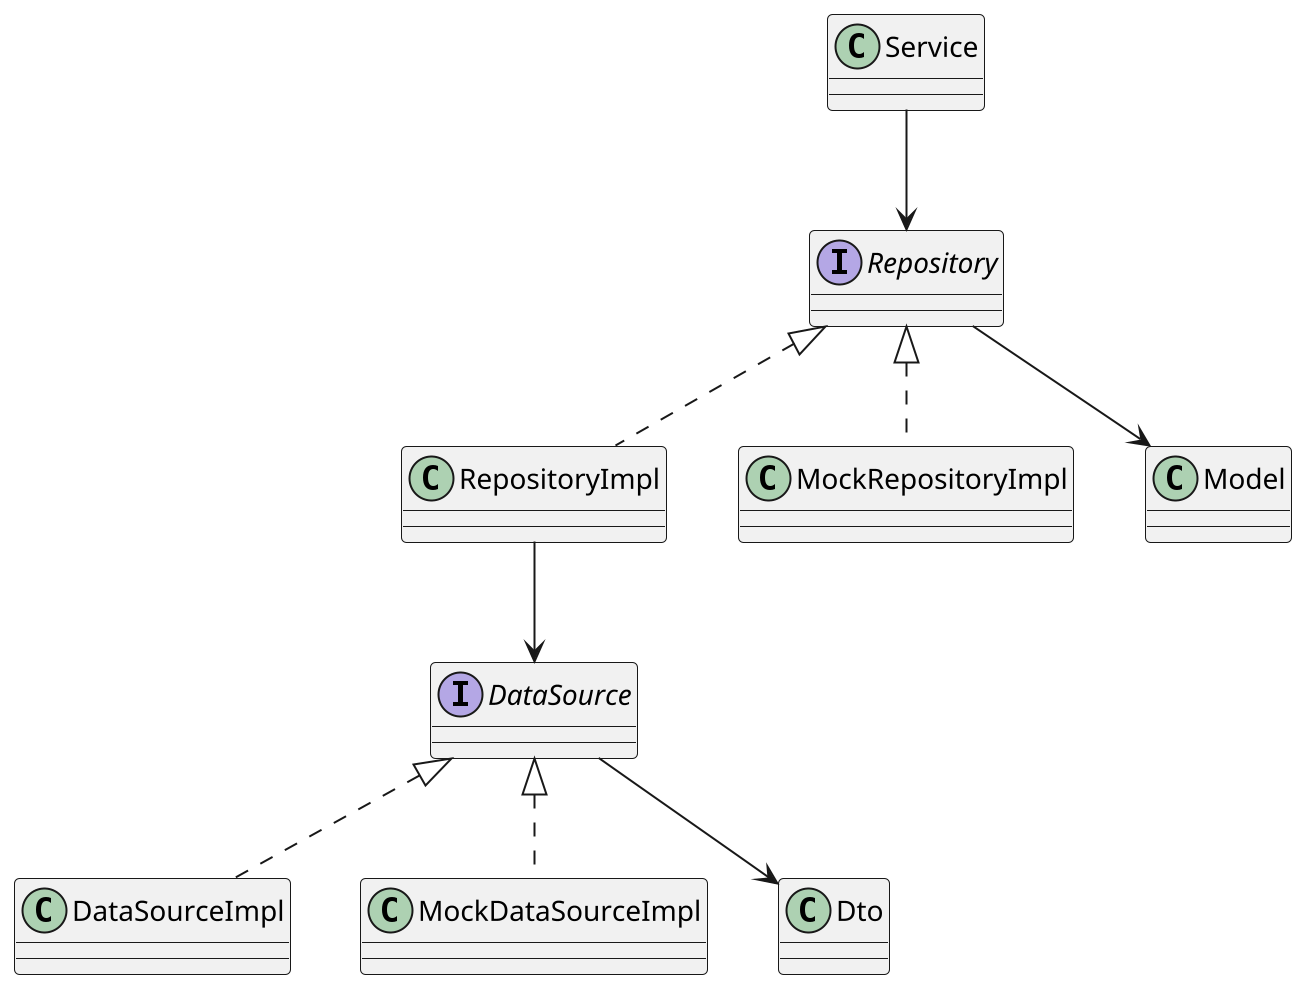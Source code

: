 @startuml
'https://plantuml.com/class-diagram

scale 2

class Service
Service --> Repository

interface Repository
class RepositoryImpl implements Repository

class MockRepositoryImpl implements Repository

interface DataSource
class DataSourceImpl implements DataSource

class MockDataSourceImpl implements DataSource

class Dto

class Model

RepositoryImpl --> DataSource
DataSource --> Dto

Repository --> Model


@enduml
